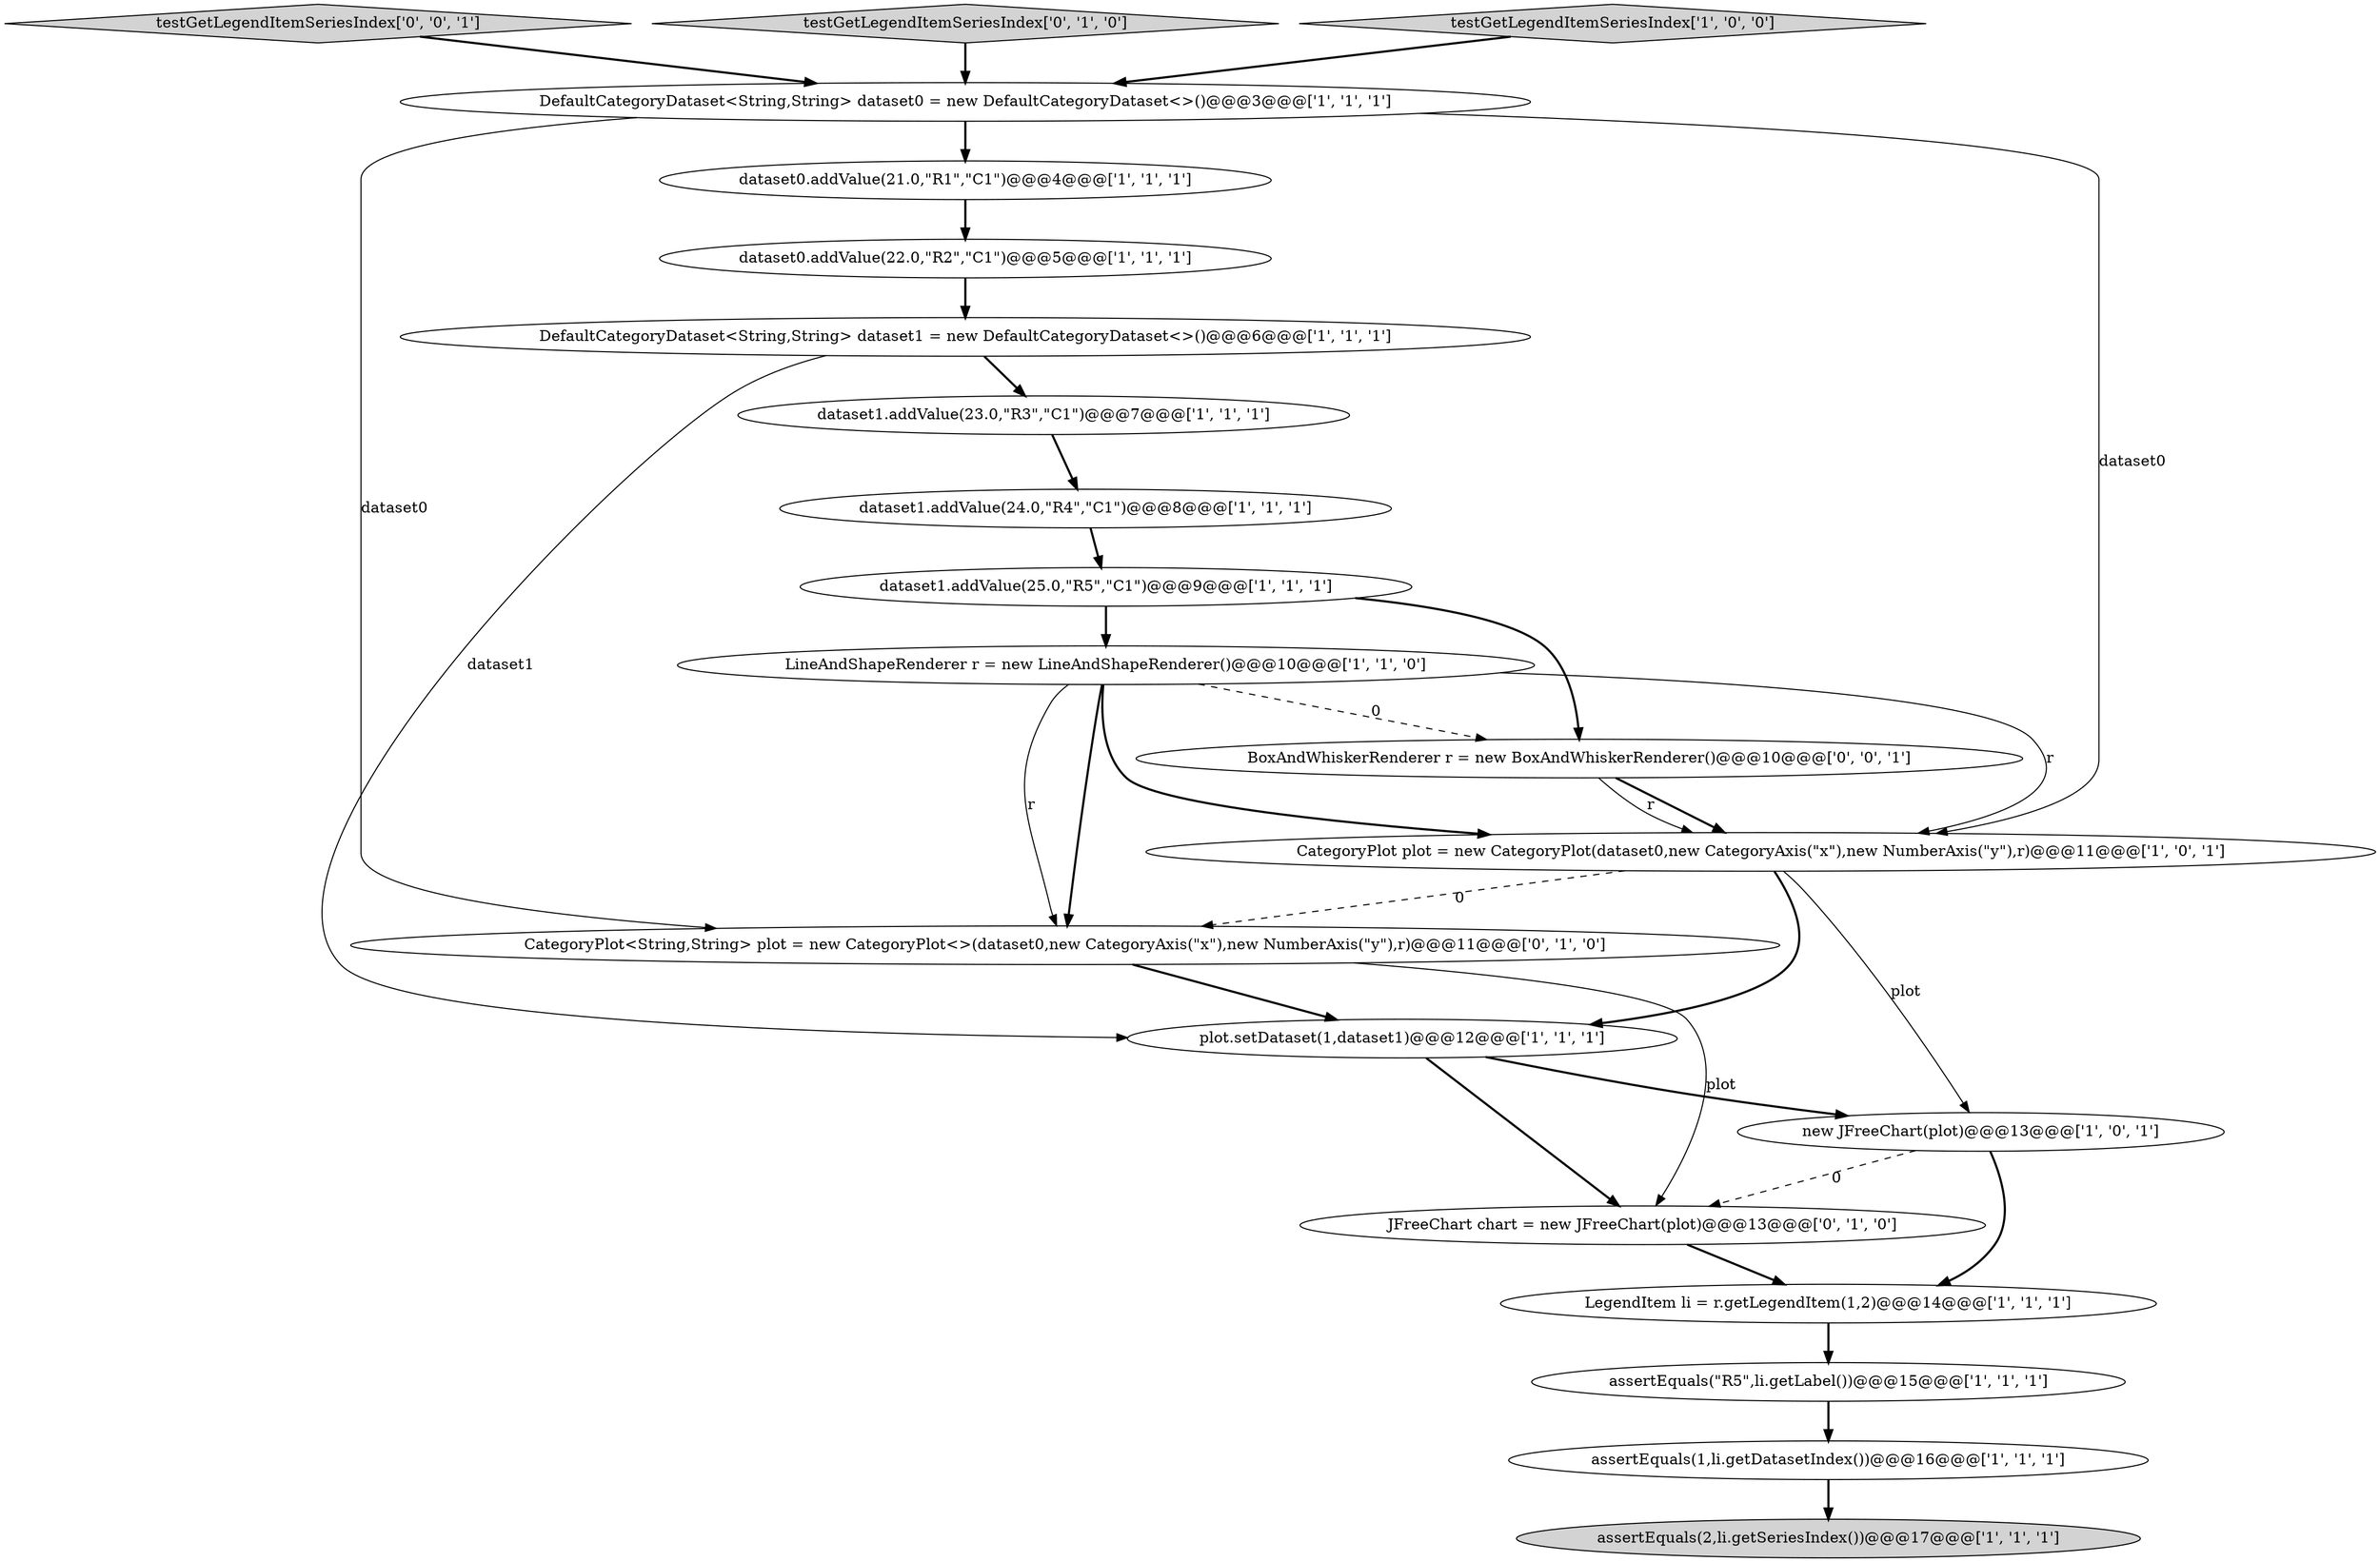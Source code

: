 digraph {
4 [style = filled, label = "assertEquals(2,li.getSeriesIndex())@@@17@@@['1', '1', '1']", fillcolor = lightgray, shape = ellipse image = "AAA0AAABBB1BBB"];
6 [style = filled, label = "CategoryPlot plot = new CategoryPlot(dataset0,new CategoryAxis(\"x\"),new NumberAxis(\"y\"),r)@@@11@@@['1', '0', '1']", fillcolor = white, shape = ellipse image = "AAA0AAABBB1BBB"];
11 [style = filled, label = "dataset0.addValue(21.0,\"R1\",\"C1\")@@@4@@@['1', '1', '1']", fillcolor = white, shape = ellipse image = "AAA0AAABBB1BBB"];
17 [style = filled, label = "JFreeChart chart = new JFreeChart(plot)@@@13@@@['0', '1', '0']", fillcolor = white, shape = ellipse image = "AAA1AAABBB2BBB"];
13 [style = filled, label = "DefaultCategoryDataset<String,String> dataset1 = new DefaultCategoryDataset<>()@@@6@@@['1', '1', '1']", fillcolor = white, shape = ellipse image = "AAA0AAABBB1BBB"];
14 [style = filled, label = "dataset1.addValue(25.0,\"R5\",\"C1\")@@@9@@@['1', '1', '1']", fillcolor = white, shape = ellipse image = "AAA0AAABBB1BBB"];
15 [style = filled, label = "dataset0.addValue(22.0,\"R2\",\"C1\")@@@5@@@['1', '1', '1']", fillcolor = white, shape = ellipse image = "AAA0AAABBB1BBB"];
0 [style = filled, label = "DefaultCategoryDataset<String,String> dataset0 = new DefaultCategoryDataset<>()@@@3@@@['1', '1', '1']", fillcolor = white, shape = ellipse image = "AAA0AAABBB1BBB"];
19 [style = filled, label = "testGetLegendItemSeriesIndex['0', '0', '1']", fillcolor = lightgray, shape = diamond image = "AAA0AAABBB3BBB"];
18 [style = filled, label = "testGetLegendItemSeriesIndex['0', '1', '0']", fillcolor = lightgray, shape = diamond image = "AAA0AAABBB2BBB"];
16 [style = filled, label = "CategoryPlot<String,String> plot = new CategoryPlot<>(dataset0,new CategoryAxis(\"x\"),new NumberAxis(\"y\"),r)@@@11@@@['0', '1', '0']", fillcolor = white, shape = ellipse image = "AAA1AAABBB2BBB"];
9 [style = filled, label = "assertEquals(1,li.getDatasetIndex())@@@16@@@['1', '1', '1']", fillcolor = white, shape = ellipse image = "AAA0AAABBB1BBB"];
3 [style = filled, label = "dataset1.addValue(24.0,\"R4\",\"C1\")@@@8@@@['1', '1', '1']", fillcolor = white, shape = ellipse image = "AAA0AAABBB1BBB"];
20 [style = filled, label = "BoxAndWhiskerRenderer r = new BoxAndWhiskerRenderer()@@@10@@@['0', '0', '1']", fillcolor = white, shape = ellipse image = "AAA0AAABBB3BBB"];
10 [style = filled, label = "testGetLegendItemSeriesIndex['1', '0', '0']", fillcolor = lightgray, shape = diamond image = "AAA0AAABBB1BBB"];
2 [style = filled, label = "assertEquals(\"R5\",li.getLabel())@@@15@@@['1', '1', '1']", fillcolor = white, shape = ellipse image = "AAA0AAABBB1BBB"];
1 [style = filled, label = "new JFreeChart(plot)@@@13@@@['1', '0', '1']", fillcolor = white, shape = ellipse image = "AAA0AAABBB1BBB"];
8 [style = filled, label = "plot.setDataset(1,dataset1)@@@12@@@['1', '1', '1']", fillcolor = white, shape = ellipse image = "AAA0AAABBB1BBB"];
5 [style = filled, label = "dataset1.addValue(23.0,\"R3\",\"C1\")@@@7@@@['1', '1', '1']", fillcolor = white, shape = ellipse image = "AAA0AAABBB1BBB"];
12 [style = filled, label = "LegendItem li = r.getLegendItem(1,2)@@@14@@@['1', '1', '1']", fillcolor = white, shape = ellipse image = "AAA0AAABBB1BBB"];
7 [style = filled, label = "LineAndShapeRenderer r = new LineAndShapeRenderer()@@@10@@@['1', '1', '0']", fillcolor = white, shape = ellipse image = "AAA0AAABBB1BBB"];
7->16 [style = solid, label="r"];
7->6 [style = solid, label="r"];
14->7 [style = bold, label=""];
3->14 [style = bold, label=""];
20->6 [style = bold, label=""];
9->4 [style = bold, label=""];
13->8 [style = solid, label="dataset1"];
1->12 [style = bold, label=""];
7->20 [style = dashed, label="0"];
12->2 [style = bold, label=""];
7->16 [style = bold, label=""];
7->6 [style = bold, label=""];
16->8 [style = bold, label=""];
16->17 [style = solid, label="plot"];
17->12 [style = bold, label=""];
19->0 [style = bold, label=""];
11->15 [style = bold, label=""];
8->17 [style = bold, label=""];
10->0 [style = bold, label=""];
0->11 [style = bold, label=""];
6->8 [style = bold, label=""];
8->1 [style = bold, label=""];
0->6 [style = solid, label="dataset0"];
2->9 [style = bold, label=""];
6->1 [style = solid, label="plot"];
6->16 [style = dashed, label="0"];
15->13 [style = bold, label=""];
5->3 [style = bold, label=""];
1->17 [style = dashed, label="0"];
13->5 [style = bold, label=""];
14->20 [style = bold, label=""];
20->6 [style = solid, label="r"];
18->0 [style = bold, label=""];
0->16 [style = solid, label="dataset0"];
}
